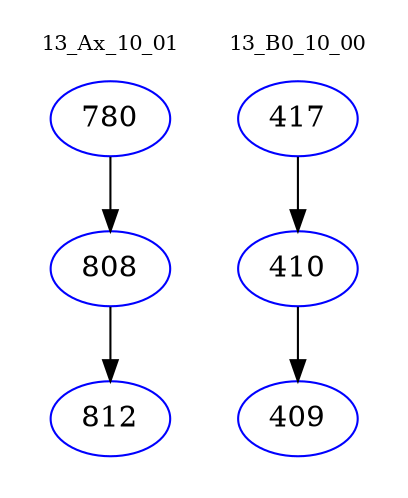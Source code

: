 digraph{
subgraph cluster_0 {
color = white
label = "13_Ax_10_01";
fontsize=10;
T0_780 [label="780", color="blue"]
T0_780 -> T0_808 [color="black"]
T0_808 [label="808", color="blue"]
T0_808 -> T0_812 [color="black"]
T0_812 [label="812", color="blue"]
}
subgraph cluster_1 {
color = white
label = "13_B0_10_00";
fontsize=10;
T1_417 [label="417", color="blue"]
T1_417 -> T1_410 [color="black"]
T1_410 [label="410", color="blue"]
T1_410 -> T1_409 [color="black"]
T1_409 [label="409", color="blue"]
}
}
